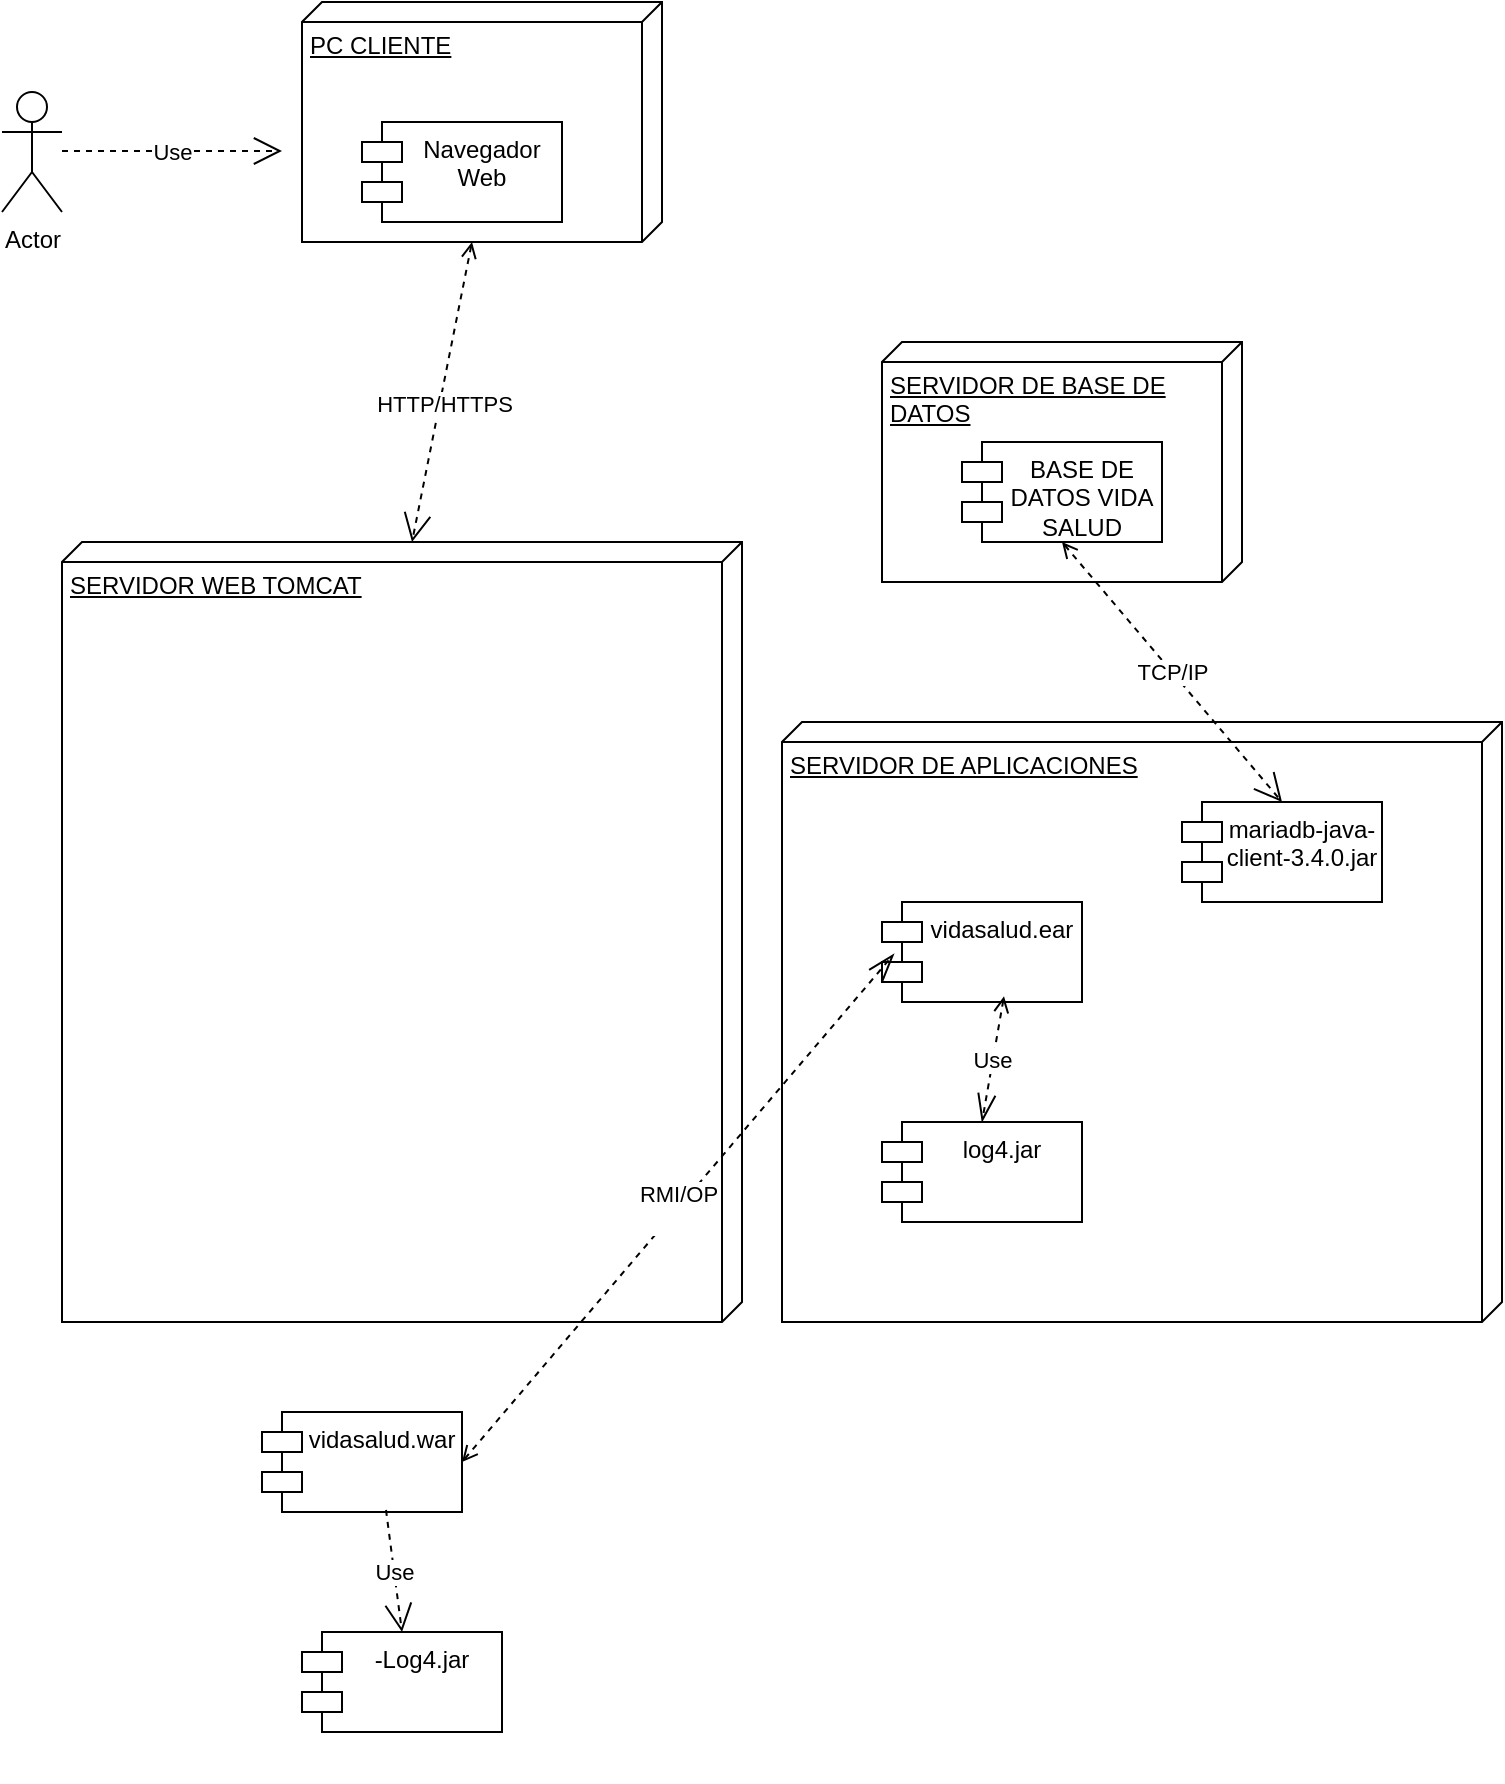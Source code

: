 <mxfile version="24.7.5">
  <diagram name="Page-1" id="IQnJqDeYZVHRsLvpSiJ3">
    <mxGraphModel dx="1434" dy="780" grid="1" gridSize="10" guides="1" tooltips="1" connect="1" arrows="1" fold="1" page="1" pageScale="1" pageWidth="850" pageHeight="1100" math="0" shadow="0">
      <root>
        <mxCell id="0" />
        <mxCell id="1" parent="0" />
        <mxCell id="Xyj-qc0oV1CKGZ48Yo8w-36" value="SERVIDOR DE APLICACIONES" style="verticalAlign=top;align=left;spacingTop=8;spacingLeft=2;spacingRight=12;shape=cube;size=10;direction=south;fontStyle=4;html=1;whiteSpace=wrap;" parent="1" vertex="1">
          <mxGeometry x="400" y="360" width="360" height="300" as="geometry" />
        </mxCell>
        <mxCell id="Xyj-qc0oV1CKGZ48Yo8w-5" value="Actor" style="shape=umlActor;verticalLabelPosition=bottom;verticalAlign=top;html=1;container=0;" parent="1" vertex="1">
          <mxGeometry x="10" y="45" width="30" height="60" as="geometry" />
        </mxCell>
        <mxCell id="Xyj-qc0oV1CKGZ48Yo8w-6" value="PC CLIENTE" style="verticalAlign=top;align=left;spacingTop=8;spacingLeft=2;spacingRight=12;shape=cube;size=10;direction=south;fontStyle=4;html=1;whiteSpace=wrap;container=0;" parent="1" vertex="1">
          <mxGeometry x="160" width="180" height="120" as="geometry" />
        </mxCell>
        <mxCell id="Xyj-qc0oV1CKGZ48Yo8w-8" value="Navegador Web" style="shape=module;align=left;spacingLeft=20;align=center;verticalAlign=top;whiteSpace=wrap;html=1;container=0;" parent="1" vertex="1">
          <mxGeometry x="190" y="60" width="100" height="50" as="geometry" />
        </mxCell>
        <mxCell id="Xyj-qc0oV1CKGZ48Yo8w-23" value="Use" style="endArrow=open;endSize=12;dashed=1;html=1;rounded=0;" parent="1" edge="1">
          <mxGeometry width="160" relative="1" as="geometry">
            <mxPoint x="40" y="74.5" as="sourcePoint" />
            <mxPoint x="150" y="74.5" as="targetPoint" />
          </mxGeometry>
        </mxCell>
        <mxCell id="Xyj-qc0oV1CKGZ48Yo8w-24" value="" style="endArrow=open;endSize=12;dashed=1;html=1;rounded=0;entryX=0;entryY=0;entryDx=0;entryDy=165;entryPerimeter=0;startArrow=open;startFill=0;exitX=0;exitY=0;exitDx=120;exitDy=95;exitPerimeter=0;" parent="1" source="Xyj-qc0oV1CKGZ48Yo8w-6" target="Xyj-qc0oV1CKGZ48Yo8w-9" edge="1">
          <mxGeometry width="160" relative="1" as="geometry">
            <mxPoint x="290" y="200" as="sourcePoint" />
            <mxPoint x="390" y="170" as="targetPoint" />
          </mxGeometry>
        </mxCell>
        <mxCell id="Xyj-qc0oV1CKGZ48Yo8w-38" value="HTTP/HTTPS" style="edgeLabel;html=1;align=center;verticalAlign=middle;resizable=0;points=[];" parent="Xyj-qc0oV1CKGZ48Yo8w-24" vertex="1" connectable="0">
          <mxGeometry x="0.073" y="2" relative="1" as="geometry">
            <mxPoint as="offset" />
          </mxGeometry>
        </mxCell>
        <mxCell id="Xyj-qc0oV1CKGZ48Yo8w-16" value="SERVIDOR DE BASE DE DATOS" style="verticalAlign=top;align=left;spacingTop=8;spacingLeft=2;spacingRight=12;shape=cube;size=10;direction=south;fontStyle=4;html=1;whiteSpace=wrap;container=0;" parent="1" vertex="1">
          <mxGeometry x="450" y="170" width="180" height="120" as="geometry" />
        </mxCell>
        <mxCell id="Xyj-qc0oV1CKGZ48Yo8w-9" value="SERVIDOR WEB TOMCAT" style="verticalAlign=top;align=left;spacingTop=8;spacingLeft=2;spacingRight=12;shape=cube;size=10;direction=south;fontStyle=4;html=1;whiteSpace=wrap;container=0;" parent="1" vertex="1">
          <mxGeometry x="40" y="270" width="340" height="390" as="geometry" />
        </mxCell>
        <mxCell id="Xyj-qc0oV1CKGZ48Yo8w-20" value="BASE DE DATOS VIDA SALUD" style="shape=module;align=left;spacingLeft=20;align=center;verticalAlign=top;whiteSpace=wrap;html=1;container=0;" parent="1" vertex="1">
          <mxGeometry x="490" y="220" width="100" height="50" as="geometry" />
        </mxCell>
        <mxCell id="Y3_KKFiqaDDhX_Ar9Exh-7" value="" style="group" vertex="1" connectable="0" parent="1">
          <mxGeometry x="450" y="450" width="100" height="160" as="geometry" />
        </mxCell>
        <mxCell id="Y3_KKFiqaDDhX_Ar9Exh-2" value="vidasalud.ear" style="shape=module;align=left;spacingLeft=20;align=center;verticalAlign=top;whiteSpace=wrap;html=1;" vertex="1" parent="Y3_KKFiqaDDhX_Ar9Exh-7">
          <mxGeometry width="100" height="50" as="geometry" />
        </mxCell>
        <mxCell id="Y3_KKFiqaDDhX_Ar9Exh-3" value="log4.jar" style="shape=module;align=left;spacingLeft=20;align=center;verticalAlign=top;whiteSpace=wrap;html=1;" vertex="1" parent="Y3_KKFiqaDDhX_Ar9Exh-7">
          <mxGeometry y="110" width="100" height="50" as="geometry" />
        </mxCell>
        <mxCell id="Y3_KKFiqaDDhX_Ar9Exh-4" value="Use" style="endArrow=openThin;endSize=12;dashed=1;html=1;rounded=0;startArrow=open;startFill=0;endFill=0;exitX=0.61;exitY=0.943;exitDx=0;exitDy=0;exitPerimeter=0;entryX=0.5;entryY=0;entryDx=0;entryDy=0;" edge="1" parent="Y3_KKFiqaDDhX_Ar9Exh-7" source="Y3_KKFiqaDDhX_Ar9Exh-2" target="Y3_KKFiqaDDhX_Ar9Exh-3">
          <mxGeometry width="160" relative="1" as="geometry">
            <mxPoint x="-390" y="90" as="sourcePoint" />
            <mxPoint x="-230" y="90" as="targetPoint" />
          </mxGeometry>
        </mxCell>
        <mxCell id="Y3_KKFiqaDDhX_Ar9Exh-5" value="RMI/OP&lt;div&gt;&lt;br style=&quot;font-size: 12px; background-color: rgb(251, 251, 251);&quot;&gt;&lt;/div&gt;" style="endArrow=openThin;endSize=12;dashed=1;html=1;rounded=0;startArrow=open;startFill=0;endFill=0;exitX=1;exitY=0.5;exitDx=0;exitDy=0;entryX=0.06;entryY=0.52;entryDx=0;entryDy=0;entryPerimeter=0;" edge="1" parent="1" source="Xyj-qc0oV1CKGZ48Yo8w-19" target="Y3_KKFiqaDDhX_Ar9Exh-2">
          <mxGeometry width="160" relative="1" as="geometry">
            <mxPoint x="261" y="610" as="sourcePoint" />
            <mxPoint x="260" y="663" as="targetPoint" />
          </mxGeometry>
        </mxCell>
        <mxCell id="Y3_KKFiqaDDhX_Ar9Exh-10" value="" style="group" vertex="1" connectable="0" parent="1">
          <mxGeometry x="80" y="250" width="160" height="305" as="geometry" />
        </mxCell>
        <mxCell id="Xyj-qc0oV1CKGZ48Yo8w-37" value="&lt;div&gt;&lt;br&gt;&lt;/div&gt;" style="text;html=1;align=center;verticalAlign=middle;resizable=0;points=[];autosize=1;strokeColor=none;fillColor=none;" parent="Y3_KKFiqaDDhX_Ar9Exh-10" vertex="1">
          <mxGeometry width="20" height="30" as="geometry" />
        </mxCell>
        <mxCell id="Xyj-qc0oV1CKGZ48Yo8w-39" value="" style="group" parent="Y3_KKFiqaDDhX_Ar9Exh-10" vertex="1" connectable="0">
          <mxGeometry x="80" y="340" width="135" height="300" as="geometry" />
        </mxCell>
        <mxCell id="Y3_KKFiqaDDhX_Ar9Exh-9" value="" style="group" vertex="1" connectable="0" parent="Xyj-qc0oV1CKGZ48Yo8w-39">
          <mxGeometry x="-35" y="5" width="135" height="270" as="geometry" />
        </mxCell>
        <mxCell id="Xyj-qc0oV1CKGZ48Yo8w-12" value="-Log4.jar" style="shape=module;align=left;spacingLeft=20;align=center;verticalAlign=top;whiteSpace=wrap;html=1;movable=1;resizable=1;rotatable=1;deletable=1;editable=1;locked=0;connectable=1;container=0;" parent="Y3_KKFiqaDDhX_Ar9Exh-9" vertex="1">
          <mxGeometry x="35" y="220" width="100" height="50" as="geometry" />
        </mxCell>
        <mxCell id="Xyj-qc0oV1CKGZ48Yo8w-19" value="vidasalud.war" style="shape=module;align=left;spacingLeft=20;align=center;verticalAlign=top;whiteSpace=wrap;html=1;movable=1;resizable=1;rotatable=1;deletable=1;editable=1;locked=0;connectable=1;container=0;" parent="Y3_KKFiqaDDhX_Ar9Exh-9" vertex="1">
          <mxGeometry x="15" y="110" width="100" height="50" as="geometry" />
        </mxCell>
        <mxCell id="Xyj-qc0oV1CKGZ48Yo8w-32" value="Use" style="endArrow=open;endSize=12;dashed=1;html=1;rounded=0;exitX=0.62;exitY=0.98;exitDx=0;exitDy=0;exitPerimeter=0;entryX=0.5;entryY=0;entryDx=0;entryDy=0;movable=1;resizable=1;rotatable=1;deletable=1;editable=1;locked=0;connectable=1;" parent="Y3_KKFiqaDDhX_Ar9Exh-9" source="Xyj-qc0oV1CKGZ48Yo8w-19" target="Xyj-qc0oV1CKGZ48Yo8w-12" edge="1">
          <mxGeometry width="160" relative="1" as="geometry">
            <mxPoint x="55" y="200" as="sourcePoint" />
            <mxPoint x="145" y="200" as="targetPoint" />
          </mxGeometry>
        </mxCell>
        <mxCell id="Y3_KKFiqaDDhX_Ar9Exh-11" value="TCP/IP" style="endArrow=open;endSize=12;dashed=1;html=1;rounded=0;entryX=0.5;entryY=0;entryDx=0;entryDy=0;exitX=0.5;exitY=1;exitDx=0;exitDy=0;startArrow=open;startFill=0;" edge="1" parent="1" target="Y3_KKFiqaDDhX_Ar9Exh-12" source="Xyj-qc0oV1CKGZ48Yo8w-20">
          <mxGeometry width="160" relative="1" as="geometry">
            <mxPoint x="882" y="340" as="sourcePoint" />
            <mxPoint x="450" y="440.41" as="targetPoint" />
          </mxGeometry>
        </mxCell>
        <mxCell id="Y3_KKFiqaDDhX_Ar9Exh-12" value="mariadb-java-client-3.4.0.jar" style="shape=module;align=left;spacingLeft=20;align=center;verticalAlign=top;whiteSpace=wrap;html=1;movable=1;resizable=1;rotatable=1;deletable=1;editable=1;locked=0;connectable=1;container=0;" vertex="1" parent="1">
          <mxGeometry x="600" y="400" width="100" height="50" as="geometry" />
        </mxCell>
      </root>
    </mxGraphModel>
  </diagram>
</mxfile>
